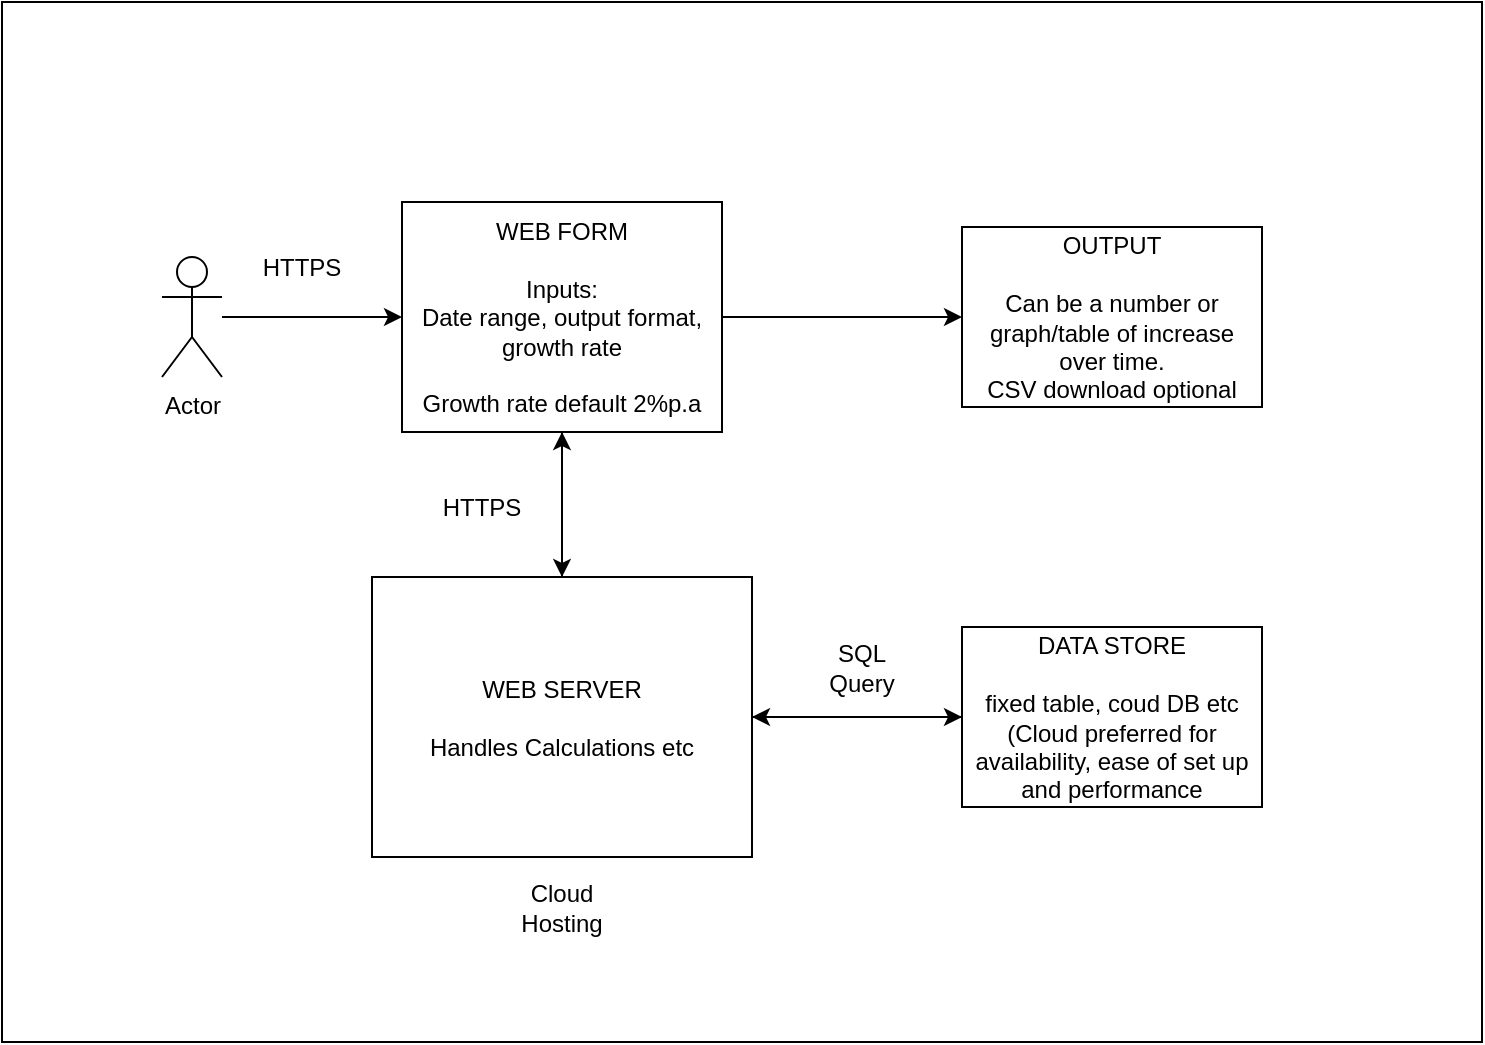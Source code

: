 <mxfile version="20.8.23" type="github">
  <diagram name="Page-1" id="z7KvOS9ukoj-XgOeXY6J">
    <mxGraphModel dx="1434" dy="707" grid="1" gridSize="10" guides="1" tooltips="1" connect="1" arrows="1" fold="1" page="1" pageScale="1" pageWidth="1169" pageHeight="827" math="0" shadow="0">
      <root>
        <mxCell id="0" />
        <mxCell id="1" parent="0" />
        <mxCell id="dgxobwtUCYuGqm4tA58e-1" value="" style="rounded=0;whiteSpace=wrap;html=1;" vertex="1" parent="1">
          <mxGeometry x="190" y="60" width="740" height="520" as="geometry" />
        </mxCell>
        <mxCell id="0eI4pA2nYeZlNMitr8D2-4" style="edgeStyle=orthogonalEdgeStyle;rounded=0;orthogonalLoop=1;jettySize=auto;html=1;" parent="1" source="0eI4pA2nYeZlNMitr8D2-1" target="0eI4pA2nYeZlNMitr8D2-5" edge="1">
          <mxGeometry relative="1" as="geometry">
            <mxPoint x="650" y="217.5" as="targetPoint" />
          </mxGeometry>
        </mxCell>
        <mxCell id="0eI4pA2nYeZlNMitr8D2-6" style="edgeStyle=orthogonalEdgeStyle;rounded=0;orthogonalLoop=1;jettySize=auto;html=1;" parent="1" source="0eI4pA2nYeZlNMitr8D2-1" target="0eI4pA2nYeZlNMitr8D2-7" edge="1">
          <mxGeometry relative="1" as="geometry">
            <mxPoint x="470" y="377.5" as="targetPoint" />
          </mxGeometry>
        </mxCell>
        <mxCell id="0eI4pA2nYeZlNMitr8D2-1" value="WEB FORM&lt;br&gt;&lt;br&gt;Inputs:&lt;br&gt;Date range, output format, growth rate&lt;br&gt;&lt;br&gt;Growth rate default 2%p.a" style="rounded=0;whiteSpace=wrap;html=1;" parent="1" vertex="1">
          <mxGeometry x="390" y="160" width="160" height="115" as="geometry" />
        </mxCell>
        <mxCell id="0eI4pA2nYeZlNMitr8D2-3" style="edgeStyle=orthogonalEdgeStyle;rounded=0;orthogonalLoop=1;jettySize=auto;html=1;entryX=0;entryY=0.5;entryDx=0;entryDy=0;" parent="1" source="0eI4pA2nYeZlNMitr8D2-2" target="0eI4pA2nYeZlNMitr8D2-1" edge="1">
          <mxGeometry relative="1" as="geometry" />
        </mxCell>
        <mxCell id="0eI4pA2nYeZlNMitr8D2-2" value="Actor" style="shape=umlActor;verticalLabelPosition=bottom;verticalAlign=top;html=1;outlineConnect=0;" parent="1" vertex="1">
          <mxGeometry x="270" y="187.5" width="30" height="60" as="geometry" />
        </mxCell>
        <mxCell id="0eI4pA2nYeZlNMitr8D2-5" value="OUTPUT&lt;br&gt;&lt;br&gt;Can be a number or graph/table of increase over time.&lt;br&gt;CSV download optional" style="rounded=0;whiteSpace=wrap;html=1;" parent="1" vertex="1">
          <mxGeometry x="670" y="172.5" width="150" height="90" as="geometry" />
        </mxCell>
        <mxCell id="0eI4pA2nYeZlNMitr8D2-8" style="edgeStyle=orthogonalEdgeStyle;rounded=0;orthogonalLoop=1;jettySize=auto;html=1;" parent="1" source="0eI4pA2nYeZlNMitr8D2-7" target="0eI4pA2nYeZlNMitr8D2-10" edge="1">
          <mxGeometry relative="1" as="geometry">
            <mxPoint x="670" y="417.5" as="targetPoint" />
          </mxGeometry>
        </mxCell>
        <mxCell id="0eI4pA2nYeZlNMitr8D2-9" style="edgeStyle=orthogonalEdgeStyle;rounded=0;orthogonalLoop=1;jettySize=auto;html=1;entryX=0.5;entryY=1;entryDx=0;entryDy=0;" parent="1" source="0eI4pA2nYeZlNMitr8D2-7" target="0eI4pA2nYeZlNMitr8D2-1" edge="1">
          <mxGeometry relative="1" as="geometry" />
        </mxCell>
        <mxCell id="0eI4pA2nYeZlNMitr8D2-7" value="WEB SERVER&lt;br&gt;&lt;br&gt;Handles Calculations etc" style="rounded=0;whiteSpace=wrap;html=1;" parent="1" vertex="1">
          <mxGeometry x="375" y="347.5" width="190" height="140" as="geometry" />
        </mxCell>
        <mxCell id="0eI4pA2nYeZlNMitr8D2-16" style="edgeStyle=orthogonalEdgeStyle;rounded=0;orthogonalLoop=1;jettySize=auto;html=1;entryX=1;entryY=0.5;entryDx=0;entryDy=0;" parent="1" source="0eI4pA2nYeZlNMitr8D2-10" target="0eI4pA2nYeZlNMitr8D2-7" edge="1">
          <mxGeometry relative="1" as="geometry" />
        </mxCell>
        <mxCell id="0eI4pA2nYeZlNMitr8D2-10" value="DATA STORE&lt;br&gt;&lt;br&gt;fixed table, coud DB etc&lt;br&gt;(Cloud preferred for availability, ease of set up and performance" style="rounded=0;whiteSpace=wrap;html=1;" parent="1" vertex="1">
          <mxGeometry x="670" y="372.5" width="150" height="90" as="geometry" />
        </mxCell>
        <mxCell id="0eI4pA2nYeZlNMitr8D2-12" value="HTTPS" style="text;html=1;strokeColor=none;fillColor=none;align=center;verticalAlign=middle;whiteSpace=wrap;rounded=0;" parent="1" vertex="1">
          <mxGeometry x="310" y="177.5" width="60" height="30" as="geometry" />
        </mxCell>
        <mxCell id="0eI4pA2nYeZlNMitr8D2-13" value="HTTPS" style="text;html=1;strokeColor=none;fillColor=none;align=center;verticalAlign=middle;whiteSpace=wrap;rounded=0;" parent="1" vertex="1">
          <mxGeometry x="400" y="297.5" width="60" height="30" as="geometry" />
        </mxCell>
        <mxCell id="0eI4pA2nYeZlNMitr8D2-14" value="SQL Query" style="text;html=1;strokeColor=none;fillColor=none;align=center;verticalAlign=middle;whiteSpace=wrap;rounded=0;" parent="1" vertex="1">
          <mxGeometry x="590" y="377.5" width="60" height="30" as="geometry" />
        </mxCell>
        <mxCell id="0eI4pA2nYeZlNMitr8D2-17" value="Cloud Hosting" style="text;html=1;strokeColor=none;fillColor=none;align=center;verticalAlign=middle;whiteSpace=wrap;rounded=0;" parent="1" vertex="1">
          <mxGeometry x="440" y="497.5" width="60" height="30" as="geometry" />
        </mxCell>
      </root>
    </mxGraphModel>
  </diagram>
</mxfile>
